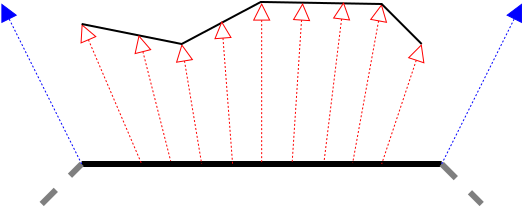 <?xml version="1.0" encoding="UTF-8"?>
<dia:diagram xmlns:dia="http://www.lysator.liu.se/~alla/dia/"><dia:layer name="Background" visible="true"><dia:object type="Standard - Line" version="0" id="O0"><dia:attribute name="obj_pos"><dia:point val="6,11"/></dia:attribute><dia:attribute name="obj_bb"><dia:rectangle val="5.85,10.85;24.15,11.15"/></dia:attribute><dia:attribute name="conn_endpoints"><dia:point val="6,11"/><dia:point val="24,11"/></dia:attribute><dia:attribute name="numcp"><dia:int val="1"/></dia:attribute><dia:attribute name="line_width"><dia:real val="0.3"/></dia:attribute></dia:object><dia:object type="Standard - Line" version="0" id="O1"><dia:attribute name="obj_pos"><dia:point val="24,11"/></dia:attribute><dia:attribute name="obj_bb"><dia:rectangle val="23.788,10.788;26.212,13.212"/></dia:attribute><dia:attribute name="conn_endpoints"><dia:point val="24,11"/><dia:point val="26,13"/></dia:attribute><dia:attribute name="numcp"><dia:int val="1"/></dia:attribute><dia:attribute name="line_color"><dia:color val="#7f7f7f"/></dia:attribute><dia:attribute name="line_width"><dia:real val="0.3"/></dia:attribute><dia:attribute name="line_style"><dia:enum val="1"/></dia:attribute></dia:object><dia:object type="Standard - Line" version="0" id="O2"><dia:attribute name="obj_pos"><dia:point val="4,13"/></dia:attribute><dia:attribute name="obj_bb"><dia:rectangle val="3.788,10.788;6.212,13.212"/></dia:attribute><dia:attribute name="conn_endpoints"><dia:point val="4,13"/><dia:point val="6,11"/></dia:attribute><dia:attribute name="numcp"><dia:int val="1"/></dia:attribute><dia:attribute name="line_color"><dia:color val="#7f7f7f"/></dia:attribute><dia:attribute name="line_width"><dia:real val="0.3"/></dia:attribute><dia:attribute name="line_style"><dia:enum val="1"/></dia:attribute></dia:object><dia:object type="Standard - Line" version="0" id="O3"><dia:attribute name="obj_pos"><dia:point val="24,11"/></dia:attribute><dia:attribute name="obj_bb"><dia:rectangle val="23.966,2.62;28.727,11.034"/></dia:attribute><dia:attribute name="conn_endpoints"><dia:point val="24,11"/><dia:point val="28,3"/></dia:attribute><dia:attribute name="numcp"><dia:int val="1"/></dia:attribute><dia:attribute name="line_color"><dia:color val="#0000ff"/></dia:attribute><dia:attribute name="line_width"><dia:real val="0.05"/></dia:attribute><dia:attribute name="line_style"><dia:enum val="4"/></dia:attribute><dia:attribute name="end_arrow"><dia:enum val="3"/></dia:attribute><dia:attribute name="end_arrow_length"><dia:real val="0.8"/></dia:attribute><dia:attribute name="end_arrow_width"><dia:real val="0.8"/></dia:attribute></dia:object><dia:object type="Standard - Line" version="0" id="O4"><dia:attribute name="obj_pos"><dia:point val="6,11"/></dia:attribute><dia:attribute name="obj_bb"><dia:rectangle val="1.273,2.62;6.034,11.034"/></dia:attribute><dia:attribute name="conn_endpoints"><dia:point val="6,11"/><dia:point val="2,3"/></dia:attribute><dia:attribute name="numcp"><dia:int val="1"/></dia:attribute><dia:attribute name="line_color"><dia:color val="#0000ff"/></dia:attribute><dia:attribute name="line_width"><dia:real val="0.05"/></dia:attribute><dia:attribute name="line_style"><dia:enum val="4"/></dia:attribute><dia:attribute name="end_arrow"><dia:enum val="3"/></dia:attribute><dia:attribute name="end_arrow_length"><dia:real val="0.8"/></dia:attribute><dia:attribute name="end_arrow_width"><dia:real val="0.8"/></dia:attribute></dia:object><dia:object type="Standard - Line" version="0" id="O5"><dia:attribute name="obj_pos"><dia:point val="23,5"/></dia:attribute><dia:attribute name="obj_bb"><dia:rectangle val="20.968,4.723;23.767,11.032"/></dia:attribute><dia:attribute name="conn_endpoints"><dia:point val="23,5"/><dia:point val="21,11"/></dia:attribute><dia:attribute name="numcp"><dia:int val="1"/></dia:attribute><dia:attribute name="line_color"><dia:color val="#ff0000"/></dia:attribute><dia:attribute name="line_width"><dia:real val="0.05"/></dia:attribute><dia:attribute name="line_style"><dia:enum val="4"/></dia:attribute><dia:attribute name="start_arrow"><dia:enum val="2"/></dia:attribute><dia:attribute name="start_arrow_length"><dia:real val="0.8"/></dia:attribute><dia:attribute name="start_arrow_width"><dia:real val="0.8"/></dia:attribute></dia:object><dia:object type="Standard - Line" version="0" id="O6"><dia:attribute name="obj_pos"><dia:point val="6,4"/></dia:attribute><dia:attribute name="obj_bb"><dia:rectangle val="5.255,3.662;9.033,11.033"/></dia:attribute><dia:attribute name="conn_endpoints"><dia:point val="6,4"/><dia:point val="9,11"/></dia:attribute><dia:attribute name="numcp"><dia:int val="1"/></dia:attribute><dia:attribute name="line_color"><dia:color val="#ff0000"/></dia:attribute><dia:attribute name="line_width"><dia:real val="0.05"/></dia:attribute><dia:attribute name="line_style"><dia:enum val="4"/></dia:attribute><dia:attribute name="start_arrow"><dia:enum val="2"/></dia:attribute><dia:attribute name="start_arrow_length"><dia:real val="0.8"/></dia:attribute><dia:attribute name="start_arrow_width"><dia:real val="0.8"/></dia:attribute></dia:object><dia:object type="Standard - Line" version="0" id="O7"><dia:attribute name="obj_pos"><dia:point val="15,2.95"/></dia:attribute><dia:attribute name="obj_bb"><dia:rectangle val="14.2,2.925;15.8,11.025"/></dia:attribute><dia:attribute name="conn_endpoints"><dia:point val="15,2.95"/><dia:point val="15,11"/></dia:attribute><dia:attribute name="numcp"><dia:int val="1"/></dia:attribute><dia:attribute name="line_color"><dia:color val="#ff0000"/></dia:attribute><dia:attribute name="line_width"><dia:real val="0.05"/></dia:attribute><dia:attribute name="line_style"><dia:enum val="4"/></dia:attribute><dia:attribute name="start_arrow"><dia:enum val="2"/></dia:attribute><dia:attribute name="start_arrow_length"><dia:real val="0.8"/></dia:attribute><dia:attribute name="start_arrow_width"><dia:real val="0.8"/></dia:attribute><dia:connections><dia:connection handle="1" to="O0" connection="0"/></dia:connections></dia:object><dia:object type="Standard - Line" version="0" id="O8"><dia:attribute name="obj_pos"><dia:point val="21,3"/></dia:attribute><dia:attribute name="obj_bb"><dia:rectangle val="19.521,2.832;21.791,10.979"/></dia:attribute><dia:attribute name="conn_endpoints"><dia:point val="21,3"/><dia:point val="19.55,10.95"/></dia:attribute><dia:attribute name="numcp"><dia:int val="1"/></dia:attribute><dia:attribute name="line_color"><dia:color val="#ff0000"/></dia:attribute><dia:attribute name="line_width"><dia:real val="0.05"/></dia:attribute><dia:attribute name="line_style"><dia:enum val="4"/></dia:attribute><dia:attribute name="start_arrow"><dia:enum val="2"/></dia:attribute><dia:attribute name="start_arrow_length"><dia:real val="0.8"/></dia:attribute><dia:attribute name="start_arrow_width"><dia:real val="0.8"/></dia:attribute></dia:object><dia:object type="Standard - Line" version="0" id="O9"><dia:attribute name="obj_pos"><dia:point val="11,5"/></dia:attribute><dia:attribute name="obj_bb"><dia:rectangle val="10.207,4.844;12.029,11.029"/></dia:attribute><dia:attribute name="conn_endpoints"><dia:point val="11,5"/><dia:point val="12,11"/></dia:attribute><dia:attribute name="numcp"><dia:int val="1"/></dia:attribute><dia:attribute name="line_color"><dia:color val="#ff0000"/></dia:attribute><dia:attribute name="line_width"><dia:real val="0.05"/></dia:attribute><dia:attribute name="line_style"><dia:enum val="4"/></dia:attribute><dia:attribute name="start_arrow"><dia:enum val="2"/></dia:attribute><dia:attribute name="start_arrow_length"><dia:real val="0.8"/></dia:attribute><dia:attribute name="start_arrow_width"><dia:real val="0.8"/></dia:attribute></dia:object><dia:object type="Standard - PolyLine" version="0" id="O10"><dia:attribute name="obj_pos"><dia:point val="6,4"/></dia:attribute><dia:attribute name="obj_bb"><dia:rectangle val="5.941,2.85;23.071,5.071"/></dia:attribute><dia:attribute name="poly_points"><dia:point val="6,4"/><dia:point val="11,5"/><dia:point val="14.95,2.9"/><dia:point val="21,3"/><dia:point val="23,5"/></dia:attribute></dia:object><dia:object type="Standard - Line" version="0" id="O11"><dia:attribute name="obj_pos"><dia:point val="13,3.85"/></dia:attribute><dia:attribute name="obj_bb"><dia:rectangle val="12.2,3.764;13.8,11.077"/></dia:attribute><dia:attribute name="conn_endpoints"><dia:point val="13,3.85"/><dia:point val="13.55,11.05"/></dia:attribute><dia:attribute name="numcp"><dia:int val="1"/></dia:attribute><dia:attribute name="line_color"><dia:color val="#ff0000"/></dia:attribute><dia:attribute name="line_width"><dia:real val="0.05"/></dia:attribute><dia:attribute name="line_style"><dia:enum val="4"/></dia:attribute><dia:attribute name="start_arrow"><dia:enum val="2"/></dia:attribute><dia:attribute name="start_arrow_length"><dia:real val="0.8"/></dia:attribute><dia:attribute name="start_arrow_width"><dia:real val="0.8"/></dia:attribute></dia:object><dia:object type="Standard - Line" version="0" id="O12"><dia:attribute name="obj_pos"><dia:point val="8.85,4.55"/></dia:attribute><dia:attribute name="obj_bb"><dia:rectangle val="8.068,4.329;10.48,10.88"/></dia:attribute><dia:attribute name="conn_endpoints"><dia:point val="8.85,4.55"/><dia:point val="10.45,10.85"/></dia:attribute><dia:attribute name="numcp"><dia:int val="1"/></dia:attribute><dia:attribute name="line_color"><dia:color val="#ff0000"/></dia:attribute><dia:attribute name="line_width"><dia:real val="0.05"/></dia:attribute><dia:attribute name="line_style"><dia:enum val="4"/></dia:attribute><dia:attribute name="start_arrow"><dia:enum val="2"/></dia:attribute><dia:attribute name="start_arrow_length"><dia:real val="0.8"/></dia:attribute><dia:attribute name="start_arrow_width"><dia:real val="0.8"/></dia:attribute></dia:object><dia:object type="Standard - Line" version="0" id="O13"><dia:attribute name="obj_pos"><dia:point val="17.05,2.95"/></dia:attribute><dia:attribute name="obj_bb"><dia:rectangle val="16.25,2.873;17.85,10.965"/></dia:attribute><dia:attribute name="conn_endpoints"><dia:point val="17.05,2.95"/><dia:point val="16.524,10.938"/></dia:attribute><dia:attribute name="numcp"><dia:int val="1"/></dia:attribute><dia:attribute name="line_color"><dia:color val="#ff0000"/></dia:attribute><dia:attribute name="line_width"><dia:real val="0.05"/></dia:attribute><dia:attribute name="line_style"><dia:enum val="4"/></dia:attribute><dia:attribute name="start_arrow"><dia:enum val="2"/></dia:attribute><dia:attribute name="start_arrow_length"><dia:real val="0.8"/></dia:attribute><dia:attribute name="start_arrow_width"><dia:real val="0.8"/></dia:attribute></dia:object><dia:object type="Standard - Line" version="0" id="O14"><dia:attribute name="obj_pos"><dia:point val="19.1,2.9"/></dia:attribute><dia:attribute name="obj_bb"><dia:rectangle val="18.096,2.778;19.897,10.866"/></dia:attribute><dia:attribute name="conn_endpoints"><dia:point val="19.1,2.9"/><dia:point val="18.124,10.838"/></dia:attribute><dia:attribute name="numcp"><dia:int val="1"/></dia:attribute><dia:attribute name="line_color"><dia:color val="#ff0000"/></dia:attribute><dia:attribute name="line_width"><dia:real val="0.05"/></dia:attribute><dia:attribute name="line_style"><dia:enum val="4"/></dia:attribute><dia:attribute name="start_arrow"><dia:enum val="2"/></dia:attribute><dia:attribute name="start_arrow_length"><dia:real val="0.8"/></dia:attribute><dia:attribute name="start_arrow_width"><dia:real val="0.8"/></dia:attribute></dia:object></dia:layer></dia:diagram>
